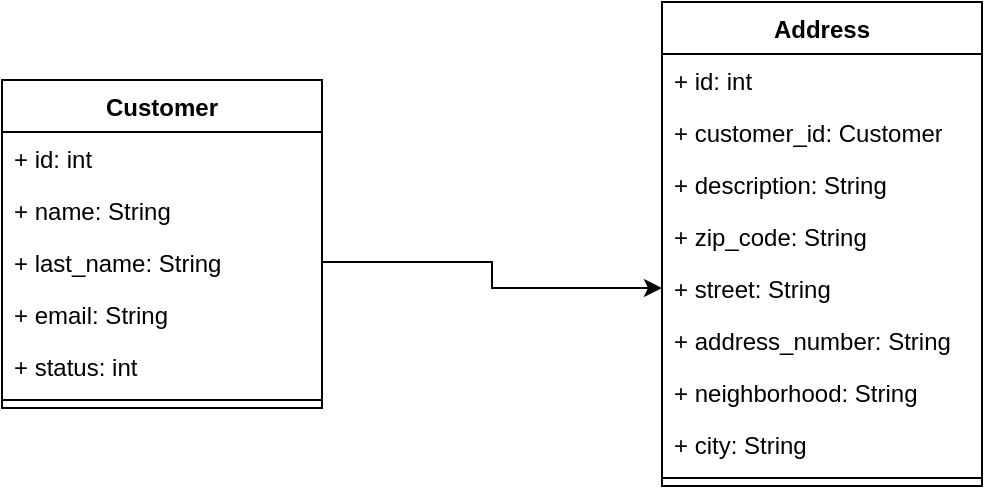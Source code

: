 <mxfile version="26.2.14">
  <diagram name="Page-1" id="Jxj9t96YNeHvqYAhcdHP">
    <mxGraphModel dx="1426" dy="785" grid="1" gridSize="10" guides="1" tooltips="1" connect="1" arrows="1" fold="1" page="1" pageScale="1" pageWidth="850" pageHeight="1100" math="0" shadow="0">
      <root>
        <mxCell id="0" />
        <mxCell id="1" parent="0" />
        <mxCell id="DThRqPIkTIZLItR4TDZC-1" value="Customer" style="swimlane;fontStyle=1;align=center;verticalAlign=top;childLayout=stackLayout;horizontal=1;startSize=26;horizontalStack=0;resizeParent=1;resizeParentMax=0;resizeLast=0;collapsible=1;marginBottom=0;whiteSpace=wrap;html=1;" parent="1" vertex="1">
          <mxGeometry x="170" y="156" width="160" height="164" as="geometry" />
        </mxCell>
        <mxCell id="DThRqPIkTIZLItR4TDZC-5" value="+ id: int" style="text;strokeColor=none;fillColor=none;align=left;verticalAlign=top;spacingLeft=4;spacingRight=4;overflow=hidden;rotatable=0;points=[[0,0.5],[1,0.5]];portConstraint=eastwest;whiteSpace=wrap;html=1;" parent="DThRqPIkTIZLItR4TDZC-1" vertex="1">
          <mxGeometry y="26" width="160" height="26" as="geometry" />
        </mxCell>
        <mxCell id="DThRqPIkTIZLItR4TDZC-2" value="+ name: String" style="text;strokeColor=none;fillColor=none;align=left;verticalAlign=top;spacingLeft=4;spacingRight=4;overflow=hidden;rotatable=0;points=[[0,0.5],[1,0.5]];portConstraint=eastwest;whiteSpace=wrap;html=1;" parent="DThRqPIkTIZLItR4TDZC-1" vertex="1">
          <mxGeometry y="52" width="160" height="26" as="geometry" />
        </mxCell>
        <mxCell id="DThRqPIkTIZLItR4TDZC-7" value="+ last_name: String" style="text;strokeColor=none;fillColor=none;align=left;verticalAlign=top;spacingLeft=4;spacingRight=4;overflow=hidden;rotatable=0;points=[[0,0.5],[1,0.5]];portConstraint=eastwest;whiteSpace=wrap;html=1;" parent="DThRqPIkTIZLItR4TDZC-1" vertex="1">
          <mxGeometry y="78" width="160" height="26" as="geometry" />
        </mxCell>
        <mxCell id="DThRqPIkTIZLItR4TDZC-6" value="+ email: String" style="text;strokeColor=none;fillColor=none;align=left;verticalAlign=top;spacingLeft=4;spacingRight=4;overflow=hidden;rotatable=0;points=[[0,0.5],[1,0.5]];portConstraint=eastwest;whiteSpace=wrap;html=1;" parent="DThRqPIkTIZLItR4TDZC-1" vertex="1">
          <mxGeometry y="104" width="160" height="26" as="geometry" />
        </mxCell>
        <mxCell id="DThRqPIkTIZLItR4TDZC-8" value="+ status: int" style="text;strokeColor=none;fillColor=none;align=left;verticalAlign=top;spacingLeft=4;spacingRight=4;overflow=hidden;rotatable=0;points=[[0,0.5],[1,0.5]];portConstraint=eastwest;whiteSpace=wrap;html=1;" parent="DThRqPIkTIZLItR4TDZC-1" vertex="1">
          <mxGeometry y="130" width="160" height="26" as="geometry" />
        </mxCell>
        <mxCell id="DThRqPIkTIZLItR4TDZC-3" value="" style="line;strokeWidth=1;fillColor=none;align=left;verticalAlign=middle;spacingTop=-1;spacingLeft=3;spacingRight=3;rotatable=0;labelPosition=right;points=[];portConstraint=eastwest;strokeColor=inherit;" parent="DThRqPIkTIZLItR4TDZC-1" vertex="1">
          <mxGeometry y="156" width="160" height="8" as="geometry" />
        </mxCell>
        <mxCell id="DThRqPIkTIZLItR4TDZC-9" value="Address" style="swimlane;fontStyle=1;align=center;verticalAlign=top;childLayout=stackLayout;horizontal=1;startSize=26;horizontalStack=0;resizeParent=1;resizeParentMax=0;resizeLast=0;collapsible=1;marginBottom=0;whiteSpace=wrap;html=1;" parent="1" vertex="1">
          <mxGeometry x="500" y="117" width="160" height="242" as="geometry" />
        </mxCell>
        <mxCell id="DThRqPIkTIZLItR4TDZC-10" value="+ id: int" style="text;strokeColor=none;fillColor=none;align=left;verticalAlign=top;spacingLeft=4;spacingRight=4;overflow=hidden;rotatable=0;points=[[0,0.5],[1,0.5]];portConstraint=eastwest;whiteSpace=wrap;html=1;" parent="DThRqPIkTIZLItR4TDZC-9" vertex="1">
          <mxGeometry y="26" width="160" height="26" as="geometry" />
        </mxCell>
        <mxCell id="DThRqPIkTIZLItR4TDZC-11" value="+ customer_id: Customer" style="text;strokeColor=none;fillColor=none;align=left;verticalAlign=top;spacingLeft=4;spacingRight=4;overflow=hidden;rotatable=0;points=[[0,0.5],[1,0.5]];portConstraint=eastwest;whiteSpace=wrap;html=1;" parent="DThRqPIkTIZLItR4TDZC-9" vertex="1">
          <mxGeometry y="52" width="160" height="26" as="geometry" />
        </mxCell>
        <mxCell id="aJXneHqEbZVHSGY2t9cb-1" value="+ description: String" style="text;strokeColor=none;fillColor=none;align=left;verticalAlign=top;spacingLeft=4;spacingRight=4;overflow=hidden;rotatable=0;points=[[0,0.5],[1,0.5]];portConstraint=eastwest;whiteSpace=wrap;html=1;" vertex="1" parent="DThRqPIkTIZLItR4TDZC-9">
          <mxGeometry y="78" width="160" height="26" as="geometry" />
        </mxCell>
        <mxCell id="DThRqPIkTIZLItR4TDZC-12" value="+ zip_code: String" style="text;strokeColor=none;fillColor=none;align=left;verticalAlign=top;spacingLeft=4;spacingRight=4;overflow=hidden;rotatable=0;points=[[0,0.5],[1,0.5]];portConstraint=eastwest;whiteSpace=wrap;html=1;" parent="DThRqPIkTIZLItR4TDZC-9" vertex="1">
          <mxGeometry y="104" width="160" height="26" as="geometry" />
        </mxCell>
        <mxCell id="DThRqPIkTIZLItR4TDZC-13" value="+ street: String" style="text;strokeColor=none;fillColor=none;align=left;verticalAlign=top;spacingLeft=4;spacingRight=4;overflow=hidden;rotatable=0;points=[[0,0.5],[1,0.5]];portConstraint=eastwest;whiteSpace=wrap;html=1;" parent="DThRqPIkTIZLItR4TDZC-9" vertex="1">
          <mxGeometry y="130" width="160" height="26" as="geometry" />
        </mxCell>
        <mxCell id="DThRqPIkTIZLItR4TDZC-16" value="+ address_number: String" style="text;strokeColor=none;fillColor=none;align=left;verticalAlign=top;spacingLeft=4;spacingRight=4;overflow=hidden;rotatable=0;points=[[0,0.5],[1,0.5]];portConstraint=eastwest;whiteSpace=wrap;html=1;" parent="DThRqPIkTIZLItR4TDZC-9" vertex="1">
          <mxGeometry y="156" width="160" height="26" as="geometry" />
        </mxCell>
        <mxCell id="DThRqPIkTIZLItR4TDZC-17" value="+ neighborhood: String" style="text;strokeColor=none;fillColor=none;align=left;verticalAlign=top;spacingLeft=4;spacingRight=4;overflow=hidden;rotatable=0;points=[[0,0.5],[1,0.5]];portConstraint=eastwest;whiteSpace=wrap;html=1;" parent="DThRqPIkTIZLItR4TDZC-9" vertex="1">
          <mxGeometry y="182" width="160" height="26" as="geometry" />
        </mxCell>
        <mxCell id="DThRqPIkTIZLItR4TDZC-18" value="+ city: String" style="text;strokeColor=none;fillColor=none;align=left;verticalAlign=top;spacingLeft=4;spacingRight=4;overflow=hidden;rotatable=0;points=[[0,0.5],[1,0.5]];portConstraint=eastwest;whiteSpace=wrap;html=1;" parent="DThRqPIkTIZLItR4TDZC-9" vertex="1">
          <mxGeometry y="208" width="160" height="26" as="geometry" />
        </mxCell>
        <mxCell id="DThRqPIkTIZLItR4TDZC-15" value="" style="line;strokeWidth=1;fillColor=none;align=left;verticalAlign=middle;spacingTop=-1;spacingLeft=3;spacingRight=3;rotatable=0;labelPosition=right;points=[];portConstraint=eastwest;strokeColor=inherit;" parent="DThRqPIkTIZLItR4TDZC-9" vertex="1">
          <mxGeometry y="234" width="160" height="8" as="geometry" />
        </mxCell>
        <mxCell id="aJXneHqEbZVHSGY2t9cb-2" style="edgeStyle=orthogonalEdgeStyle;rounded=0;orthogonalLoop=1;jettySize=auto;html=1;exitX=1;exitY=0.5;exitDx=0;exitDy=0;entryX=0;entryY=0.5;entryDx=0;entryDy=0;" edge="1" parent="1" source="DThRqPIkTIZLItR4TDZC-7" target="DThRqPIkTIZLItR4TDZC-13">
          <mxGeometry relative="1" as="geometry" />
        </mxCell>
      </root>
    </mxGraphModel>
  </diagram>
</mxfile>
